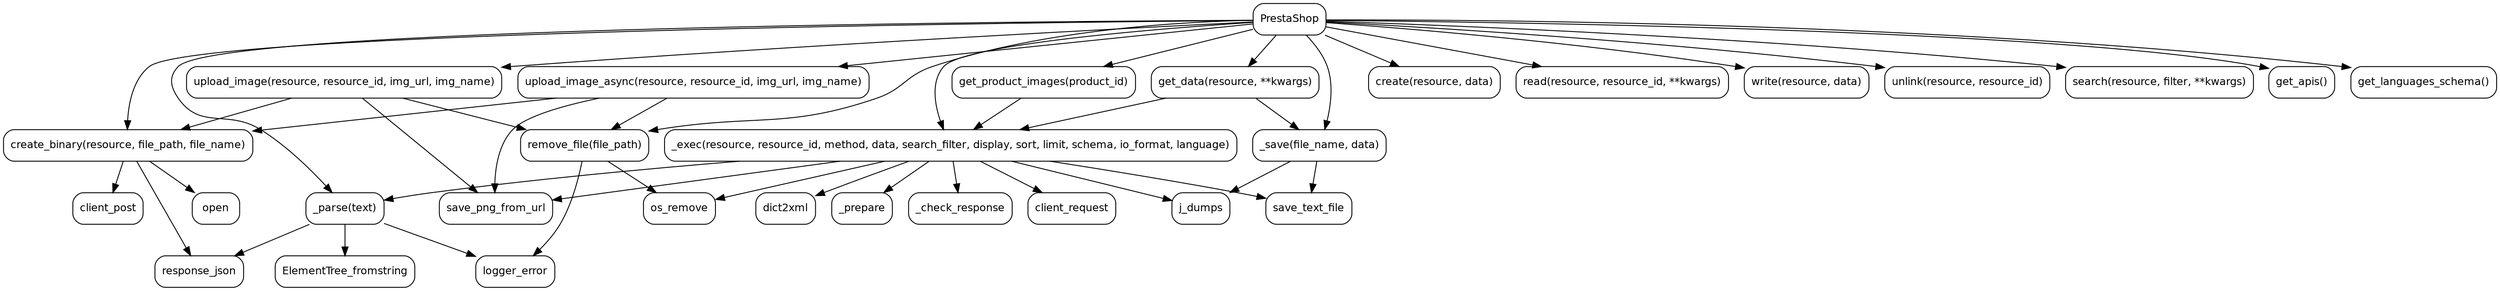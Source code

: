 
digraph PrestaShop {
    node [shape=box, style=rounded, fontname="Helvetica", fontsize=12]

    PrestaShop [label="PrestaShop"]

    _exec [label="_exec(resource, resource_id, method, data, search_filter, display, sort, limit, schema, io_format, language)"]
    _parse [label="_parse(text)"]
    create [label="create(resource, data)"]
    read [label="read(resource, resource_id, **kwargs)"]
    write [label="write(resource, data)"]
    unlink [label="unlink(resource, resource_id)"]
    search [label="search(resource, filter, **kwargs)"]
    create_binary [label="create_binary(resource, file_path, file_name)"]
    _save [label="_save(file_name, data)"]
    get_data [label="get_data(resource, **kwargs)"]
    remove_file [label="remove_file(file_path)"]
    get_apis [label="get_apis()"]
    get_languages_schema [label="get_languages_schema()"]
    upload_image_async [label="upload_image_async(resource, resource_id, img_url, img_name)"]
    upload_image [label="upload_image(resource, resource_id, img_url, img_name)"]
    get_product_images [label="get_product_images(product_id)"]

    PrestaShop -> _exec
    PrestaShop -> _parse
    PrestaShop -> create
    PrestaShop -> read
    PrestaShop -> write
    PrestaShop -> unlink
    PrestaShop -> search
    PrestaShop -> create_binary
    PrestaShop -> _save
    PrestaShop -> get_data
    PrestaShop -> remove_file
    PrestaShop -> get_apis
    PrestaShop -> get_languages_schema
    PrestaShop -> upload_image_async
    PrestaShop -> upload_image
    PrestaShop -> get_product_images

    _exec -> _prepare
    _exec -> _check_response
    _exec -> _parse
    _exec -> client_request
    _exec -> dict2xml
    _exec -> save_text_file
    _exec -> j_dumps
    _exec -> os_remove
    _exec -> save_png_from_url

    _parse -> response_json
    _parse -> ElementTree_fromstring
    _parse -> logger_error

    create_binary -> open
    create_binary -> client_post
    create_binary -> response_json

    _save -> save_text_file
    _save -> j_dumps

    get_data -> _exec
    get_data -> _save

    remove_file -> os_remove
    remove_file -> logger_error

    upload_image_async -> save_png_from_url
    upload_image_async -> create_binary
    upload_image_async -> remove_file

    upload_image -> save_png_from_url
    upload_image -> create_binary
    upload_image -> remove_file

    get_product_images -> _exec
}
